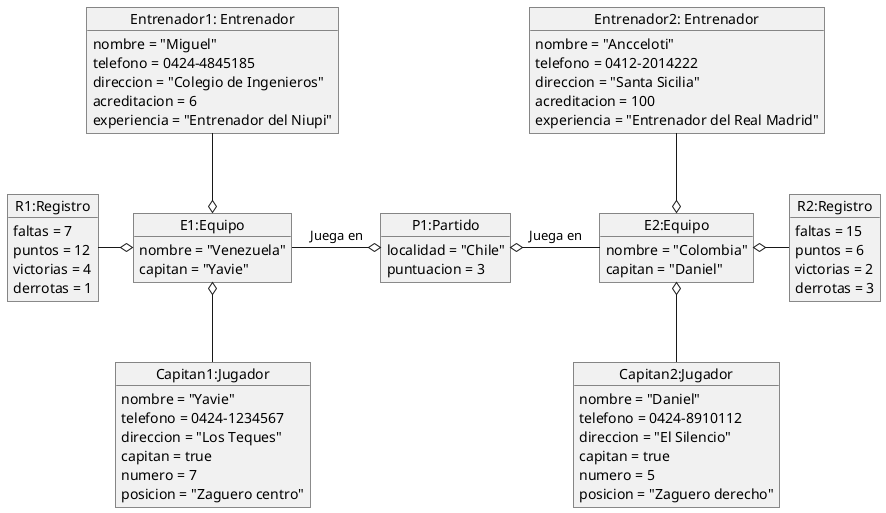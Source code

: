 @startuml DiagramaDeObjetos

object "P1:Partido" as P1{
    localidad = "Chile"
    puntuacion = 3
}

object "E1:Equipo" as E1{
    nombre = "Venezuela"
    capitan = "Yavie"
}

object "E2:Equipo" as E2{
    nombre = "Colombia"
    capitan = "Daniel"
}

object "R1:Registro" as R1{
    faltas = 7
    puntos = 12
    victorias = 4
    derrotas = 1
}

object "R2:Registro" as R2{
    faltas = 15
    puntos = 6
    victorias = 2
    derrotas = 3
}

object "Capitan1:Jugador" as C1{
    nombre = "Yavie"
    telefono = 0424-1234567
    direccion = "Los Teques"
    capitan = true
    numero = 7
    posicion = "Zaguero centro"
}

object "Capitan2:Jugador" as C2{
    nombre = "Daniel"
    telefono = 0424-8910112
    direccion = "El Silencio"
    capitan = true
    numero = 5
    posicion = "Zaguero derecho"
}

object "Entrenador1: Entrenador" as DT1{
    nombre = "Miguel"
    telefono = 0424-4845185
    direccion = "Colegio de Ingenieros"
    acreditacion = 6
    experiencia = "Entrenador del Niupi"
}

object "Entrenador2: Entrenador" as DT2{
    nombre = "Ancceloti"
    telefono = 0412-2014222
    direccion = "Santa Sicilia"
    acreditacion = 100
    experiencia = "Entrenador del Real Madrid"
}

E1  -r-o P1: Juega en
E2  -l-o P1: Juega en
R1  -r-o E1
R2  -l-o E2
C1  -u-o E1
C2  -u-o E2
DT1 -d-o E1
DT2 -d-o E2


@enduml